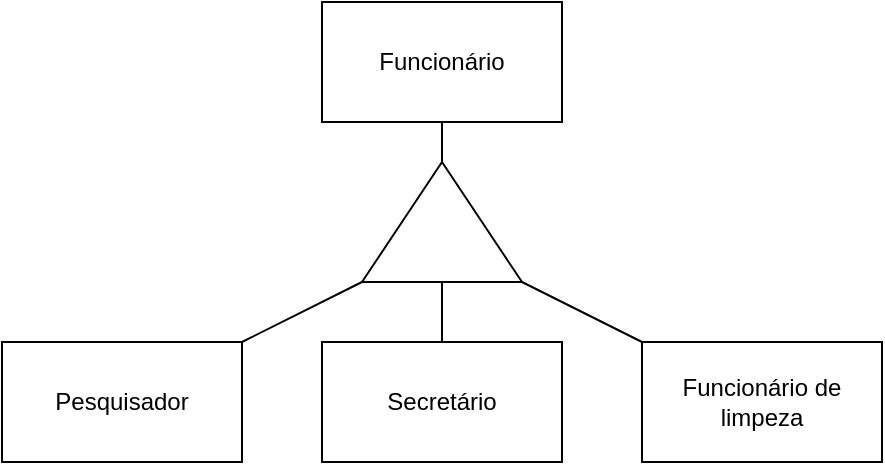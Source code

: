 <mxfile version="17.4.5" type="github">
  <diagram id="7Qw6pbEeIzk2xIP6izjz" name="Page-1">
    <mxGraphModel dx="2668" dy="1208" grid="1" gridSize="10" guides="1" tooltips="1" connect="1" arrows="1" fold="1" page="1" pageScale="1" pageWidth="827" pageHeight="1169" math="0" shadow="0">
      <root>
        <mxCell id="0" />
        <mxCell id="1" parent="0" />
        <mxCell id="CRHBmkcnd31kH2aSU4Qs-1" value="Funcionário" style="rounded=0;whiteSpace=wrap;html=1;" vertex="1" parent="1">
          <mxGeometry x="200" y="70" width="120" height="60" as="geometry" />
        </mxCell>
        <mxCell id="CRHBmkcnd31kH2aSU4Qs-2" value="" style="triangle;whiteSpace=wrap;html=1;rotation=-90;" vertex="1" parent="1">
          <mxGeometry x="230" y="140" width="60" height="80" as="geometry" />
        </mxCell>
        <mxCell id="CRHBmkcnd31kH2aSU4Qs-3" value="" style="endArrow=none;html=1;rounded=0;" edge="1" parent="1" source="CRHBmkcnd31kH2aSU4Qs-2" target="CRHBmkcnd31kH2aSU4Qs-1">
          <mxGeometry width="50" height="50" relative="1" as="geometry">
            <mxPoint x="120" y="220" as="sourcePoint" />
            <mxPoint x="170" y="170" as="targetPoint" />
          </mxGeometry>
        </mxCell>
        <mxCell id="CRHBmkcnd31kH2aSU4Qs-4" value="Pesquisador" style="rounded=0;whiteSpace=wrap;html=1;" vertex="1" parent="1">
          <mxGeometry x="40" y="240" width="120" height="60" as="geometry" />
        </mxCell>
        <mxCell id="CRHBmkcnd31kH2aSU4Qs-5" value="Secretário" style="rounded=0;whiteSpace=wrap;html=1;" vertex="1" parent="1">
          <mxGeometry x="200" y="240" width="120" height="60" as="geometry" />
        </mxCell>
        <mxCell id="CRHBmkcnd31kH2aSU4Qs-6" value="Funcionário de limpeza" style="rounded=0;whiteSpace=wrap;html=1;" vertex="1" parent="1">
          <mxGeometry x="360" y="240" width="120" height="60" as="geometry" />
        </mxCell>
        <mxCell id="CRHBmkcnd31kH2aSU4Qs-7" value="" style="endArrow=none;html=1;rounded=0;entryX=0;entryY=0;entryDx=0;entryDy=0;entryPerimeter=0;" edge="1" parent="1" source="CRHBmkcnd31kH2aSU4Qs-4" target="CRHBmkcnd31kH2aSU4Qs-2">
          <mxGeometry width="50" height="50" relative="1" as="geometry">
            <mxPoint x="130" y="150" as="sourcePoint" />
            <mxPoint x="180" y="100" as="targetPoint" />
          </mxGeometry>
        </mxCell>
        <mxCell id="CRHBmkcnd31kH2aSU4Qs-8" value="" style="endArrow=none;html=1;rounded=0;" edge="1" parent="1" source="CRHBmkcnd31kH2aSU4Qs-2" target="CRHBmkcnd31kH2aSU4Qs-5">
          <mxGeometry width="50" height="50" relative="1" as="geometry">
            <mxPoint x="330" y="180" as="sourcePoint" />
            <mxPoint x="380" y="130" as="targetPoint" />
          </mxGeometry>
        </mxCell>
        <mxCell id="CRHBmkcnd31kH2aSU4Qs-9" value="" style="endArrow=none;html=1;rounded=0;entryX=0;entryY=1;entryDx=0;entryDy=0;entryPerimeter=0;" edge="1" parent="1" source="CRHBmkcnd31kH2aSU4Qs-6" target="CRHBmkcnd31kH2aSU4Qs-2">
          <mxGeometry width="50" height="50" relative="1" as="geometry">
            <mxPoint x="380" y="170" as="sourcePoint" />
            <mxPoint x="430" y="120" as="targetPoint" />
          </mxGeometry>
        </mxCell>
      </root>
    </mxGraphModel>
  </diagram>
</mxfile>
